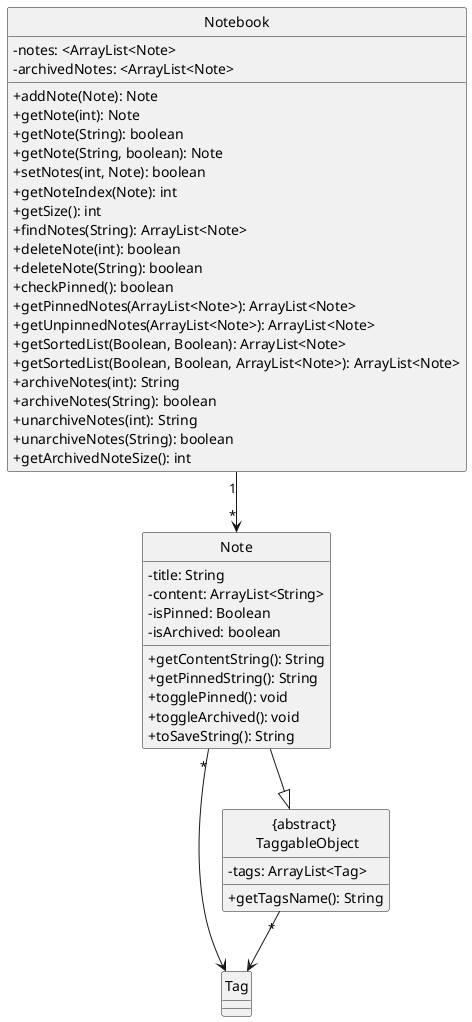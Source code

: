 @startuml

hide circle
skinparam classAttributeIconSize 0

Note --|> "{abstract} \n TaggableObject"
Notebook "1" --> "*" Note
Note "*"-> Tag
"{abstract} \n TaggableObject" "*" --> Tag

class Notebook {
-notes: <ArrayList<Note>
-archivedNotes: <ArrayList<Note>
+addNote(Note): Note
+getNote(int): Note
+getNote(String): boolean
+getNote(String, boolean): Note
+setNotes(int, Note): boolean
+getNoteIndex(Note): int
+getSize(): int
+findNotes(String): ArrayList<Note>
+deleteNote(int): boolean
+deleteNote(String): boolean
+checkPinned(): boolean
+getPinnedNotes(ArrayList<Note>): ArrayList<Note>
+getUnpinnedNotes(ArrayList<Note>): ArrayList<Note>
+getSortedList(Boolean, Boolean): ArrayList<Note>
+getSortedList(Boolean, Boolean, ArrayList<Note>): ArrayList<Note>
+archiveNotes(int): String
+archiveNotes(String): boolean
+unarchiveNotes(int): String
+unarchiveNotes(String): boolean
+getArchivedNoteSize(): int
}

class Note {
-title: String
-content: ArrayList<String>
-isPinned: Boolean
-isArchived: boolean
+getContentString(): String
+getPinnedString(): String
+togglePinned(): void
+toggleArchived(): void
+toSaveString(): String
}

class "{abstract} \n TaggableObject" {
-tags: ArrayList<Tag>
+getTagsName(): String
}

@enduml